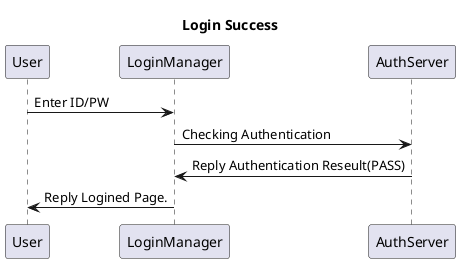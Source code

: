 @startuml
title Login Success
User  -> LoginManager : Enter ID/PW
LoginManager -> AuthServer : Checking Authentication
AuthServer -> LoginManager : Reply Authentication Reseult(PASS)
LoginManager -> User : Reply Logined Page.
@enduml